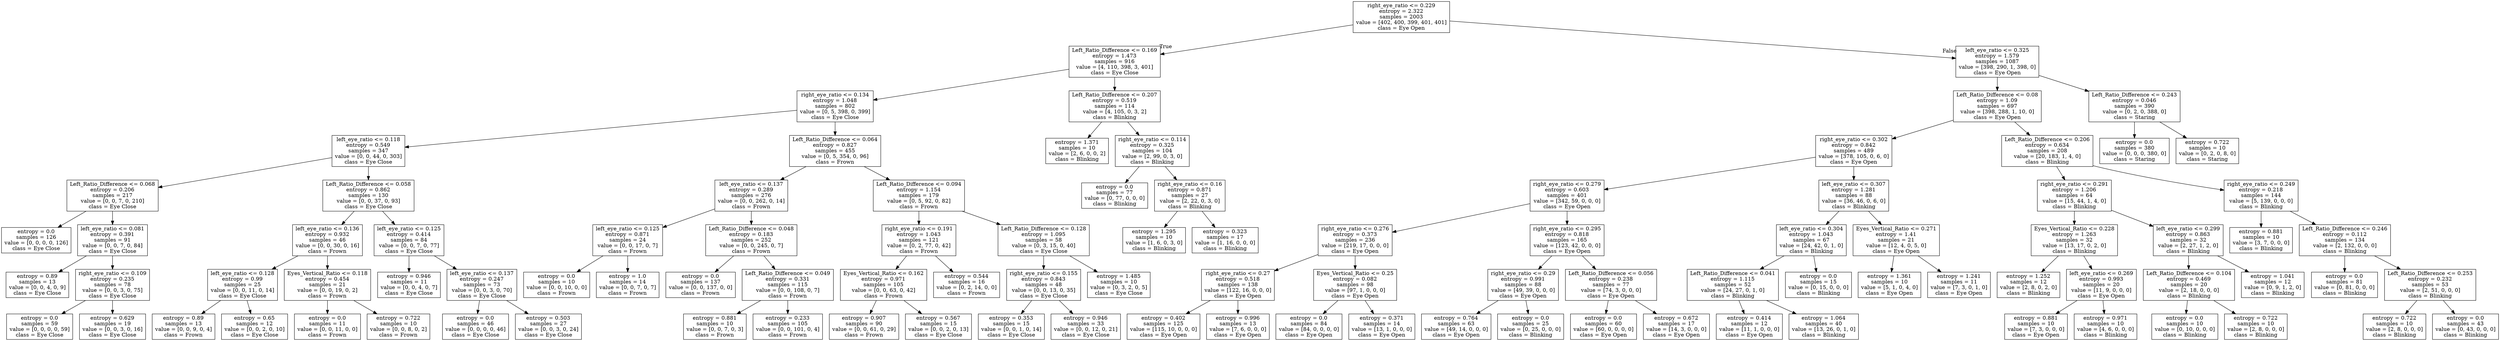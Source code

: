 digraph Tree {
node [shape=box] ;
0 [label="right_eye_ratio <= 0.229\nentropy = 2.322\nsamples = 2003\nvalue = [402, 400, 399, 401, 401]\nclass = Eye Open"] ;
1 [label="Left_Ratio_Difference <= 0.169\nentropy = 1.473\nsamples = 916\nvalue = [4, 110, 398, 3, 401]\nclass = Eye Close"] ;
0 -> 1 [labeldistance=2.5, labelangle=45, headlabel="True"] ;
2 [label="right_eye_ratio <= 0.134\nentropy = 1.048\nsamples = 802\nvalue = [0, 5, 398, 0, 399]\nclass = Eye Close"] ;
1 -> 2 ;
3 [label="left_eye_ratio <= 0.118\nentropy = 0.549\nsamples = 347\nvalue = [0, 0, 44, 0, 303]\nclass = Eye Close"] ;
2 -> 3 ;
4 [label="Left_Ratio_Difference <= 0.068\nentropy = 0.206\nsamples = 217\nvalue = [0, 0, 7, 0, 210]\nclass = Eye Close"] ;
3 -> 4 ;
5 [label="entropy = 0.0\nsamples = 126\nvalue = [0, 0, 0, 0, 126]\nclass = Eye Close"] ;
4 -> 5 ;
6 [label="left_eye_ratio <= 0.081\nentropy = 0.391\nsamples = 91\nvalue = [0, 0, 7, 0, 84]\nclass = Eye Close"] ;
4 -> 6 ;
7 [label="entropy = 0.89\nsamples = 13\nvalue = [0, 0, 4, 0, 9]\nclass = Eye Close"] ;
6 -> 7 ;
8 [label="right_eye_ratio <= 0.109\nentropy = 0.235\nsamples = 78\nvalue = [0, 0, 3, 0, 75]\nclass = Eye Close"] ;
6 -> 8 ;
9 [label="entropy = 0.0\nsamples = 59\nvalue = [0, 0, 0, 0, 59]\nclass = Eye Close"] ;
8 -> 9 ;
10 [label="entropy = 0.629\nsamples = 19\nvalue = [0, 0, 3, 0, 16]\nclass = Eye Close"] ;
8 -> 10 ;
11 [label="Left_Ratio_Difference <= 0.058\nentropy = 0.862\nsamples = 130\nvalue = [0, 0, 37, 0, 93]\nclass = Eye Close"] ;
3 -> 11 ;
12 [label="left_eye_ratio <= 0.136\nentropy = 0.932\nsamples = 46\nvalue = [0, 0, 30, 0, 16]\nclass = Frown"] ;
11 -> 12 ;
13 [label="left_eye_ratio <= 0.128\nentropy = 0.99\nsamples = 25\nvalue = [0, 0, 11, 0, 14]\nclass = Eye Close"] ;
12 -> 13 ;
14 [label="entropy = 0.89\nsamples = 13\nvalue = [0, 0, 9, 0, 4]\nclass = Frown"] ;
13 -> 14 ;
15 [label="entropy = 0.65\nsamples = 12\nvalue = [0, 0, 2, 0, 10]\nclass = Eye Close"] ;
13 -> 15 ;
16 [label="Eyes_Vertical_Ratio <= 0.118\nentropy = 0.454\nsamples = 21\nvalue = [0, 0, 19, 0, 2]\nclass = Frown"] ;
12 -> 16 ;
17 [label="entropy = 0.0\nsamples = 11\nvalue = [0, 0, 11, 0, 0]\nclass = Frown"] ;
16 -> 17 ;
18 [label="entropy = 0.722\nsamples = 10\nvalue = [0, 0, 8, 0, 2]\nclass = Frown"] ;
16 -> 18 ;
19 [label="left_eye_ratio <= 0.125\nentropy = 0.414\nsamples = 84\nvalue = [0, 0, 7, 0, 77]\nclass = Eye Close"] ;
11 -> 19 ;
20 [label="entropy = 0.946\nsamples = 11\nvalue = [0, 0, 4, 0, 7]\nclass = Eye Close"] ;
19 -> 20 ;
21 [label="left_eye_ratio <= 0.137\nentropy = 0.247\nsamples = 73\nvalue = [0, 0, 3, 0, 70]\nclass = Eye Close"] ;
19 -> 21 ;
22 [label="entropy = 0.0\nsamples = 46\nvalue = [0, 0, 0, 0, 46]\nclass = Eye Close"] ;
21 -> 22 ;
23 [label="entropy = 0.503\nsamples = 27\nvalue = [0, 0, 3, 0, 24]\nclass = Eye Close"] ;
21 -> 23 ;
24 [label="Left_Ratio_Difference <= 0.064\nentropy = 0.827\nsamples = 455\nvalue = [0, 5, 354, 0, 96]\nclass = Frown"] ;
2 -> 24 ;
25 [label="left_eye_ratio <= 0.137\nentropy = 0.289\nsamples = 276\nvalue = [0, 0, 262, 0, 14]\nclass = Frown"] ;
24 -> 25 ;
26 [label="left_eye_ratio <= 0.125\nentropy = 0.871\nsamples = 24\nvalue = [0, 0, 17, 0, 7]\nclass = Frown"] ;
25 -> 26 ;
27 [label="entropy = 0.0\nsamples = 10\nvalue = [0, 0, 10, 0, 0]\nclass = Frown"] ;
26 -> 27 ;
28 [label="entropy = 1.0\nsamples = 14\nvalue = [0, 0, 7, 0, 7]\nclass = Frown"] ;
26 -> 28 ;
29 [label="Left_Ratio_Difference <= 0.048\nentropy = 0.183\nsamples = 252\nvalue = [0, 0, 245, 0, 7]\nclass = Frown"] ;
25 -> 29 ;
30 [label="entropy = 0.0\nsamples = 137\nvalue = [0, 0, 137, 0, 0]\nclass = Frown"] ;
29 -> 30 ;
31 [label="Left_Ratio_Difference <= 0.049\nentropy = 0.331\nsamples = 115\nvalue = [0, 0, 108, 0, 7]\nclass = Frown"] ;
29 -> 31 ;
32 [label="entropy = 0.881\nsamples = 10\nvalue = [0, 0, 7, 0, 3]\nclass = Frown"] ;
31 -> 32 ;
33 [label="entropy = 0.233\nsamples = 105\nvalue = [0, 0, 101, 0, 4]\nclass = Frown"] ;
31 -> 33 ;
34 [label="Left_Ratio_Difference <= 0.094\nentropy = 1.154\nsamples = 179\nvalue = [0, 5, 92, 0, 82]\nclass = Frown"] ;
24 -> 34 ;
35 [label="right_eye_ratio <= 0.191\nentropy = 1.043\nsamples = 121\nvalue = [0, 2, 77, 0, 42]\nclass = Frown"] ;
34 -> 35 ;
36 [label="Eyes_Vertical_Ratio <= 0.162\nentropy = 0.971\nsamples = 105\nvalue = [0, 0, 63, 0, 42]\nclass = Frown"] ;
35 -> 36 ;
37 [label="entropy = 0.907\nsamples = 90\nvalue = [0, 0, 61, 0, 29]\nclass = Frown"] ;
36 -> 37 ;
38 [label="entropy = 0.567\nsamples = 15\nvalue = [0, 0, 2, 0, 13]\nclass = Eye Close"] ;
36 -> 38 ;
39 [label="entropy = 0.544\nsamples = 16\nvalue = [0, 2, 14, 0, 0]\nclass = Frown"] ;
35 -> 39 ;
40 [label="Left_Ratio_Difference <= 0.128\nentropy = 1.095\nsamples = 58\nvalue = [0, 3, 15, 0, 40]\nclass = Eye Close"] ;
34 -> 40 ;
41 [label="right_eye_ratio <= 0.155\nentropy = 0.843\nsamples = 48\nvalue = [0, 0, 13, 0, 35]\nclass = Eye Close"] ;
40 -> 41 ;
42 [label="entropy = 0.353\nsamples = 15\nvalue = [0, 0, 1, 0, 14]\nclass = Eye Close"] ;
41 -> 42 ;
43 [label="entropy = 0.946\nsamples = 33\nvalue = [0, 0, 12, 0, 21]\nclass = Eye Close"] ;
41 -> 43 ;
44 [label="entropy = 1.485\nsamples = 10\nvalue = [0, 3, 2, 0, 5]\nclass = Eye Close"] ;
40 -> 44 ;
45 [label="Left_Ratio_Difference <= 0.207\nentropy = 0.519\nsamples = 114\nvalue = [4, 105, 0, 3, 2]\nclass = Blinking"] ;
1 -> 45 ;
46 [label="entropy = 1.371\nsamples = 10\nvalue = [2, 6, 0, 0, 2]\nclass = Blinking"] ;
45 -> 46 ;
47 [label="right_eye_ratio <= 0.114\nentropy = 0.325\nsamples = 104\nvalue = [2, 99, 0, 3, 0]\nclass = Blinking"] ;
45 -> 47 ;
48 [label="entropy = 0.0\nsamples = 77\nvalue = [0, 77, 0, 0, 0]\nclass = Blinking"] ;
47 -> 48 ;
49 [label="right_eye_ratio <= 0.16\nentropy = 0.871\nsamples = 27\nvalue = [2, 22, 0, 3, 0]\nclass = Blinking"] ;
47 -> 49 ;
50 [label="entropy = 1.295\nsamples = 10\nvalue = [1, 6, 0, 3, 0]\nclass = Blinking"] ;
49 -> 50 ;
51 [label="entropy = 0.323\nsamples = 17\nvalue = [1, 16, 0, 0, 0]\nclass = Blinking"] ;
49 -> 51 ;
52 [label="left_eye_ratio <= 0.325\nentropy = 1.579\nsamples = 1087\nvalue = [398, 290, 1, 398, 0]\nclass = Eye Open"] ;
0 -> 52 [labeldistance=2.5, labelangle=-45, headlabel="False"] ;
53 [label="Left_Ratio_Difference <= 0.08\nentropy = 1.09\nsamples = 697\nvalue = [398, 288, 1, 10, 0]\nclass = Eye Open"] ;
52 -> 53 ;
54 [label="right_eye_ratio <= 0.302\nentropy = 0.842\nsamples = 489\nvalue = [378, 105, 0, 6, 0]\nclass = Eye Open"] ;
53 -> 54 ;
55 [label="right_eye_ratio <= 0.279\nentropy = 0.603\nsamples = 401\nvalue = [342, 59, 0, 0, 0]\nclass = Eye Open"] ;
54 -> 55 ;
56 [label="right_eye_ratio <= 0.276\nentropy = 0.373\nsamples = 236\nvalue = [219, 17, 0, 0, 0]\nclass = Eye Open"] ;
55 -> 56 ;
57 [label="right_eye_ratio <= 0.27\nentropy = 0.518\nsamples = 138\nvalue = [122, 16, 0, 0, 0]\nclass = Eye Open"] ;
56 -> 57 ;
58 [label="entropy = 0.402\nsamples = 125\nvalue = [115, 10, 0, 0, 0]\nclass = Eye Open"] ;
57 -> 58 ;
59 [label="entropy = 0.996\nsamples = 13\nvalue = [7, 6, 0, 0, 0]\nclass = Eye Open"] ;
57 -> 59 ;
60 [label="Eyes_Vertical_Ratio <= 0.25\nentropy = 0.082\nsamples = 98\nvalue = [97, 1, 0, 0, 0]\nclass = Eye Open"] ;
56 -> 60 ;
61 [label="entropy = 0.0\nsamples = 84\nvalue = [84, 0, 0, 0, 0]\nclass = Eye Open"] ;
60 -> 61 ;
62 [label="entropy = 0.371\nsamples = 14\nvalue = [13, 1, 0, 0, 0]\nclass = Eye Open"] ;
60 -> 62 ;
63 [label="right_eye_ratio <= 0.295\nentropy = 0.818\nsamples = 165\nvalue = [123, 42, 0, 0, 0]\nclass = Eye Open"] ;
55 -> 63 ;
64 [label="right_eye_ratio <= 0.29\nentropy = 0.991\nsamples = 88\nvalue = [49, 39, 0, 0, 0]\nclass = Eye Open"] ;
63 -> 64 ;
65 [label="entropy = 0.764\nsamples = 63\nvalue = [49, 14, 0, 0, 0]\nclass = Eye Open"] ;
64 -> 65 ;
66 [label="entropy = 0.0\nsamples = 25\nvalue = [0, 25, 0, 0, 0]\nclass = Blinking"] ;
64 -> 66 ;
67 [label="Left_Ratio_Difference <= 0.056\nentropy = 0.238\nsamples = 77\nvalue = [74, 3, 0, 0, 0]\nclass = Eye Open"] ;
63 -> 67 ;
68 [label="entropy = 0.0\nsamples = 60\nvalue = [60, 0, 0, 0, 0]\nclass = Eye Open"] ;
67 -> 68 ;
69 [label="entropy = 0.672\nsamples = 17\nvalue = [14, 3, 0, 0, 0]\nclass = Eye Open"] ;
67 -> 69 ;
70 [label="left_eye_ratio <= 0.307\nentropy = 1.281\nsamples = 88\nvalue = [36, 46, 0, 6, 0]\nclass = Blinking"] ;
54 -> 70 ;
71 [label="left_eye_ratio <= 0.304\nentropy = 1.043\nsamples = 67\nvalue = [24, 42, 0, 1, 0]\nclass = Blinking"] ;
70 -> 71 ;
72 [label="Left_Ratio_Difference <= 0.041\nentropy = 1.115\nsamples = 52\nvalue = [24, 27, 0, 1, 0]\nclass = Blinking"] ;
71 -> 72 ;
73 [label="entropy = 0.414\nsamples = 12\nvalue = [11, 1, 0, 0, 0]\nclass = Eye Open"] ;
72 -> 73 ;
74 [label="entropy = 1.064\nsamples = 40\nvalue = [13, 26, 0, 1, 0]\nclass = Blinking"] ;
72 -> 74 ;
75 [label="entropy = 0.0\nsamples = 15\nvalue = [0, 15, 0, 0, 0]\nclass = Blinking"] ;
71 -> 75 ;
76 [label="Eyes_Vertical_Ratio <= 0.271\nentropy = 1.41\nsamples = 21\nvalue = [12, 4, 0, 5, 0]\nclass = Eye Open"] ;
70 -> 76 ;
77 [label="entropy = 1.361\nsamples = 10\nvalue = [5, 1, 0, 4, 0]\nclass = Eye Open"] ;
76 -> 77 ;
78 [label="entropy = 1.241\nsamples = 11\nvalue = [7, 3, 0, 1, 0]\nclass = Eye Open"] ;
76 -> 78 ;
79 [label="Left_Ratio_Difference <= 0.206\nentropy = 0.634\nsamples = 208\nvalue = [20, 183, 1, 4, 0]\nclass = Blinking"] ;
53 -> 79 ;
80 [label="right_eye_ratio <= 0.291\nentropy = 1.206\nsamples = 64\nvalue = [15, 44, 1, 4, 0]\nclass = Blinking"] ;
79 -> 80 ;
81 [label="Eyes_Vertical_Ratio <= 0.228\nentropy = 1.263\nsamples = 32\nvalue = [13, 17, 0, 2, 0]\nclass = Blinking"] ;
80 -> 81 ;
82 [label="entropy = 1.252\nsamples = 12\nvalue = [2, 8, 0, 2, 0]\nclass = Blinking"] ;
81 -> 82 ;
83 [label="left_eye_ratio <= 0.269\nentropy = 0.993\nsamples = 20\nvalue = [11, 9, 0, 0, 0]\nclass = Eye Open"] ;
81 -> 83 ;
84 [label="entropy = 0.881\nsamples = 10\nvalue = [7, 3, 0, 0, 0]\nclass = Eye Open"] ;
83 -> 84 ;
85 [label="entropy = 0.971\nsamples = 10\nvalue = [4, 6, 0, 0, 0]\nclass = Blinking"] ;
83 -> 85 ;
86 [label="left_eye_ratio <= 0.299\nentropy = 0.863\nsamples = 32\nvalue = [2, 27, 1, 2, 0]\nclass = Blinking"] ;
80 -> 86 ;
87 [label="Left_Ratio_Difference <= 0.104\nentropy = 0.469\nsamples = 20\nvalue = [2, 18, 0, 0, 0]\nclass = Blinking"] ;
86 -> 87 ;
88 [label="entropy = 0.0\nsamples = 10\nvalue = [0, 10, 0, 0, 0]\nclass = Blinking"] ;
87 -> 88 ;
89 [label="entropy = 0.722\nsamples = 10\nvalue = [2, 8, 0, 0, 0]\nclass = Blinking"] ;
87 -> 89 ;
90 [label="entropy = 1.041\nsamples = 12\nvalue = [0, 9, 1, 2, 0]\nclass = Blinking"] ;
86 -> 90 ;
91 [label="right_eye_ratio <= 0.249\nentropy = 0.218\nsamples = 144\nvalue = [5, 139, 0, 0, 0]\nclass = Blinking"] ;
79 -> 91 ;
92 [label="entropy = 0.881\nsamples = 10\nvalue = [3, 7, 0, 0, 0]\nclass = Blinking"] ;
91 -> 92 ;
93 [label="Left_Ratio_Difference <= 0.246\nentropy = 0.112\nsamples = 134\nvalue = [2, 132, 0, 0, 0]\nclass = Blinking"] ;
91 -> 93 ;
94 [label="entropy = 0.0\nsamples = 81\nvalue = [0, 81, 0, 0, 0]\nclass = Blinking"] ;
93 -> 94 ;
95 [label="Left_Ratio_Difference <= 0.253\nentropy = 0.232\nsamples = 53\nvalue = [2, 51, 0, 0, 0]\nclass = Blinking"] ;
93 -> 95 ;
96 [label="entropy = 0.722\nsamples = 10\nvalue = [2, 8, 0, 0, 0]\nclass = Blinking"] ;
95 -> 96 ;
97 [label="entropy = 0.0\nsamples = 43\nvalue = [0, 43, 0, 0, 0]\nclass = Blinking"] ;
95 -> 97 ;
98 [label="Left_Ratio_Difference <= 0.243\nentropy = 0.046\nsamples = 390\nvalue = [0, 2, 0, 388, 0]\nclass = Staring"] ;
52 -> 98 ;
99 [label="entropy = 0.0\nsamples = 380\nvalue = [0, 0, 0, 380, 0]\nclass = Staring"] ;
98 -> 99 ;
100 [label="entropy = 0.722\nsamples = 10\nvalue = [0, 2, 0, 8, 0]\nclass = Staring"] ;
98 -> 100 ;
}